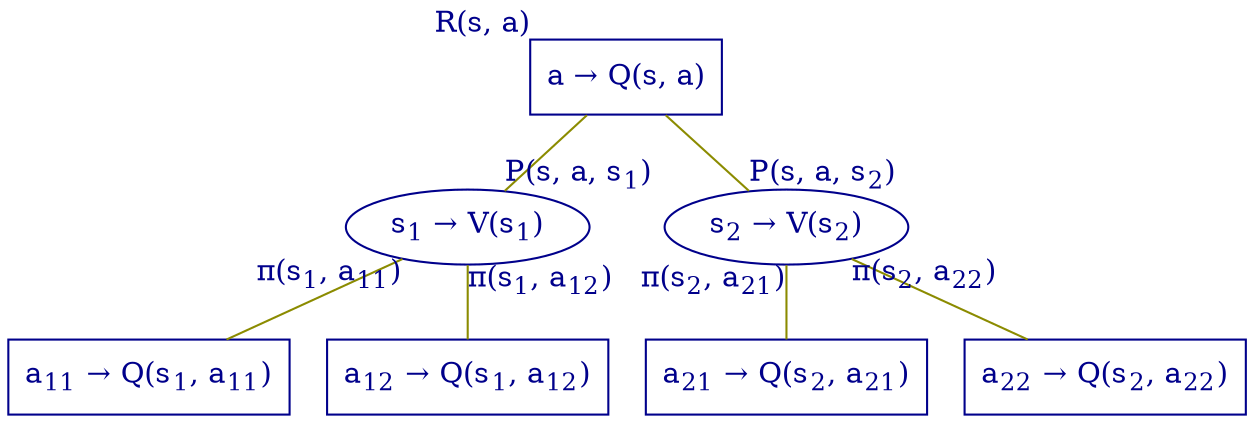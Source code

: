 /*
Run with the command: neato -n2 -Tpng -o mdp_bellman_policy_tree_qq.png mdp_bellman_policy_tree_qq.gv
*/

digraph mdp_bellman_policy_tree_qq
{
  A [pos="0,0", label=<a &#8594; Q(s, a)>, shape=box, xlp="0, -30", xlabel=<R(s, a)>, color=blue4, fontcolor=blue4]
  S1 [pos="-140,-120", label=<s<SUB>1</SUB> &#8594; V(s<SUB>1</SUB>)>, shape=ellipse, color=blue4, fontcolor=blue4]
  S2 [pos="140,-120", label=<s<SUB>2</SUB> &#8594; V(s<SUB>2</SUB>)>, shape=ellipse, color=blue4, fontcolor=blue4]
  A11 [pos="-210,-240", label=<a<SUB>11</SUB> &#8594; Q(s<SUB>1</SUB>, a<SUB>11</SUB>)>, shape=box, color=blue4, fontcolor=blue4]
  A12 [pos="-70, -240", label=<a<SUB>12</SUB> &#8594; Q(s<SUB>1</SUB>, a<SUB>12</SUB>)>, shape=box, color=blue4, fontcolor=blue4]
  A21 [pos="70,-240", label=<a<SUB>21</SUB> &#8594; Q(s<SUB>2</SUB>, a<SUB>21</SUB>)>, shape=box, color=blue4, fontcolor=blue4]
  A22 [pos="210, -240", label=<a<SUB>22</SUB> &#8594; Q(s<SUB>2</SUB>, a<SUB>22</SUB>)>, shape=box, color=blue4, fontcolor=blue4]
  A->S1 [headlabel=<P(s, a, s<SUB>1</SUB>)>, arrowhead=none, color=yellow4, fontcolor=blue4]
  A->S2 [headlabel=<P(s, a, s<SUB>2</SUB>)>, arrowhead=none, color=yellow4, fontcolor=blue4]
  S1->A11 [taillabel=<&#960;(s<SUB>1</SUB>, a<SUB>11</SUB>)>, arrowhead=none, color=yellow4, fontcolor=blue4]
  S1->A12 [taillabel=<&#960;(s<SUB>1</SUB>, a<SUB>12</SUB>)>, arrowhead=none, color=yellow4, fontcolor=blue4]
  S2->A21 [taillabel=<&#960;(s<SUB>2</SUB>, a<SUB>21</SUB>)>, arrowhead=none, color=yellow4, fontcolor=blue4]
  S2->A22 [taillabel=<&#960;(s<SUB>2</SUB>, a<SUB>22</SUB>)>, arrowhead=none, color=yellow4, fontcolor=blue4]
}
